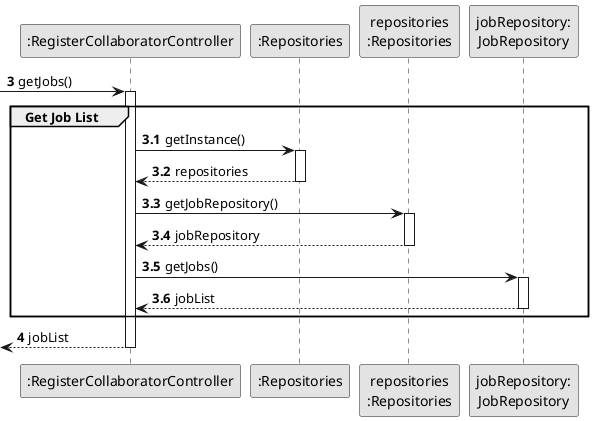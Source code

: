 @startuml
skinparam monochrome true
skinparam packageStyle rectangle
skinparam shadowing false

autonumber 3

'hide footbox
participant ":RegisterCollaboratorController" as CTRL
participant ":Repositories" as RepositorySingleton
participant "repositories\n:Repositories" as PLAT
participant "jobRepository:\nJobRepository" as JobRepository


            -> CTRL : getJobs()
            autonumber 3.1
            activate CTRL
            group Get Job List

                CTRL -> RepositorySingleton : getInstance()
                activate RepositorySingleton

                    RepositorySingleton --> CTRL: repositories
                deactivate RepositorySingleton

                CTRL -> PLAT : getJobRepository()
                activate PLAT

                    PLAT --> CTRL: jobRepository
                deactivate PLAT

                CTRL -> JobRepository : getJobs()
                activate JobRepository

                    JobRepository --> CTRL : jobList
                deactivate JobRepository

            end
            autonumber 4
                <-- CTRL : jobList
            deactivate CTRL
@enduml